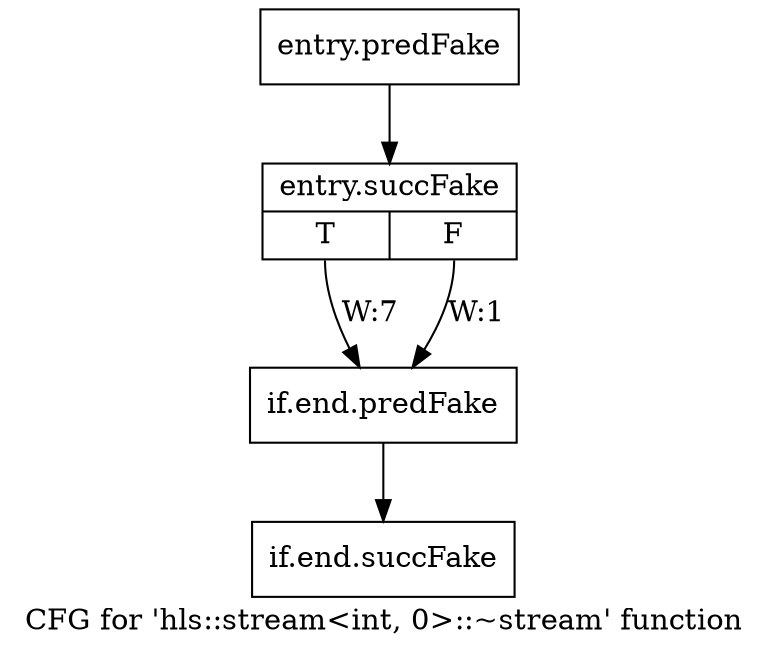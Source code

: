 digraph "CFG for 'hls::stream\<int, 0\>::~stream' function" {
	label="CFG for 'hls::stream\<int, 0\>::~stream' function";

	Node0x42d4d10 [shape=record,filename="",linenumber="",label="{entry.predFake}"];
	Node0x42d4d10 -> Node0x43a7e90[ callList="" memoryops="" filename="/tools/Xilinx/Vitis_HLS/2022.1/include/hls_stream_thread_unsafe.h" execusionnum="6"];
	Node0x43a7e90 [shape=record,filename="/tools/Xilinx/Vitis_HLS/2022.1/include/hls_stream_thread_unsafe.h",linenumber="341",label="{entry.succFake|{<s0>T|<s1>F}}"];
	Node0x43a7e90:s0 -> Node0x42d5920[label="W:7"];
	Node0x43a7e90:s1 -> Node0x42d5920[label="W:1" callList="" memoryops="" filename="/tools/Xilinx/Vitis_HLS/2022.1/include/hls_stream_thread_unsafe.h" execusionnum="0"];
	Node0x42d5920 [shape=record,filename="/tools/Xilinx/Vitis_HLS/2022.1/include/hls_stream_thread_unsafe.h",linenumber="349",label="{if.end.predFake}"];
	Node0x42d5920 -> Node0x43a8410[ callList="" memoryops="" filename="/tools/Xilinx/Vitis_HLS/2022.1/include/hls_stream_thread_unsafe.h" execusionnum="6"];
	Node0x43a8410 [shape=record,filename="/tools/Xilinx/Vitis_HLS/2022.1/include/hls_stream_thread_unsafe.h",linenumber="349",label="{if.end.succFake}"];
}
